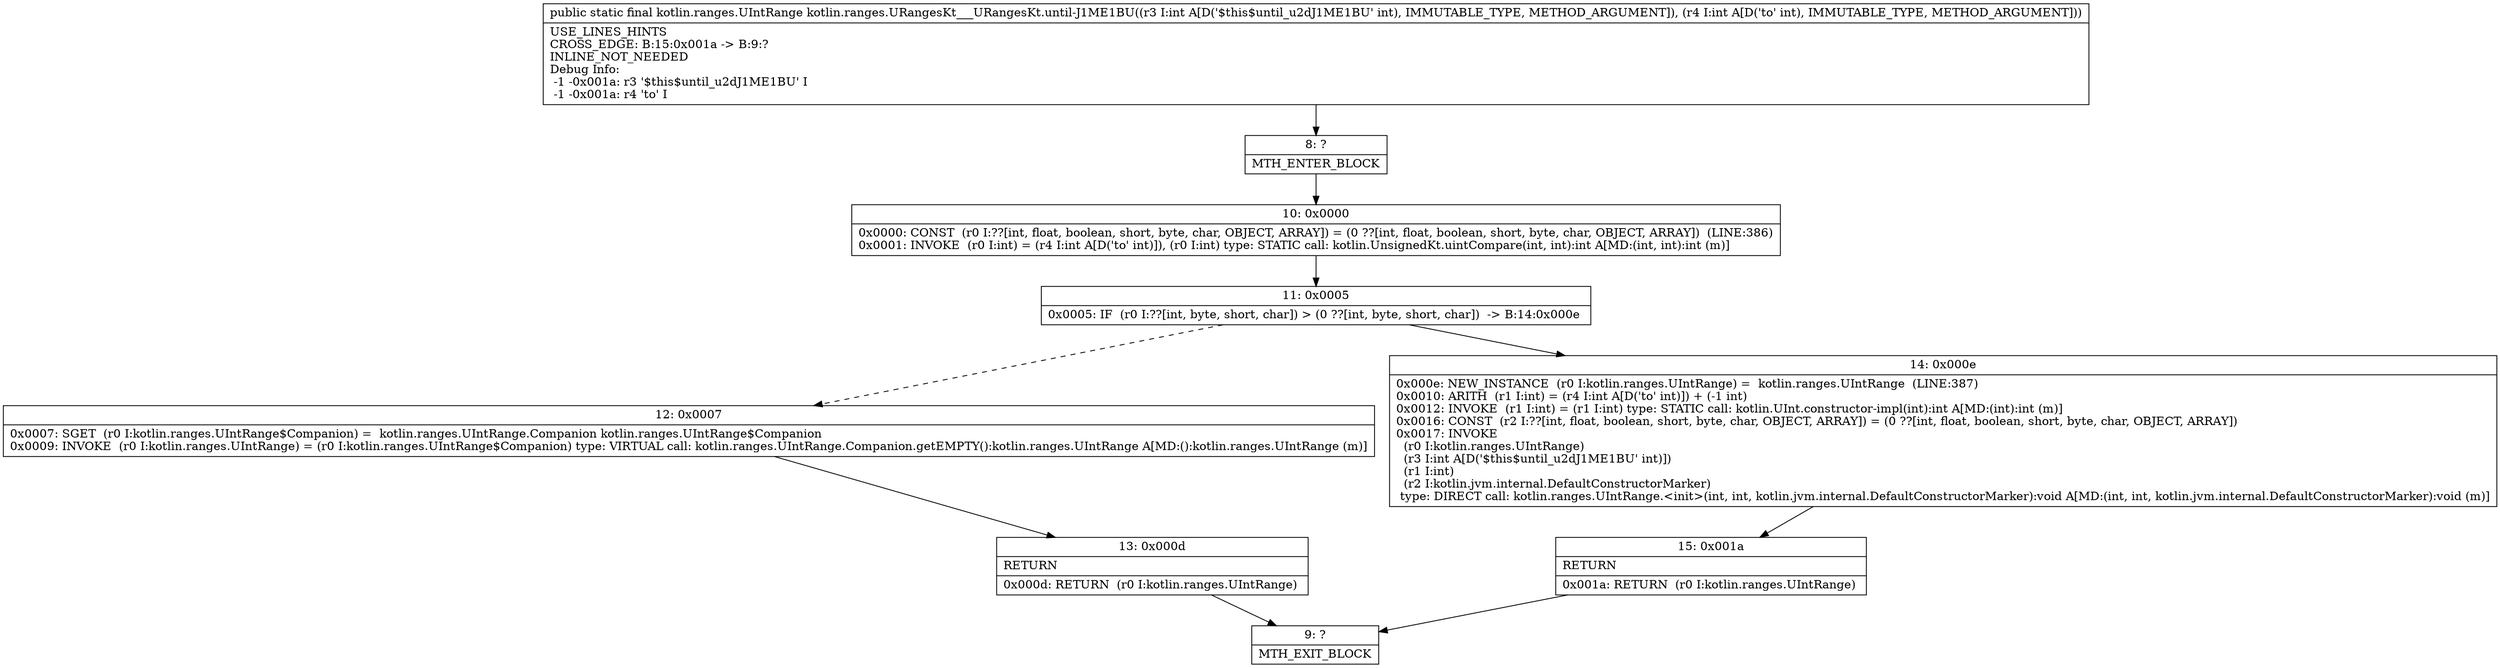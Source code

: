 digraph "CFG forkotlin.ranges.URangesKt___URangesKt.until\-J1ME1BU(II)Lkotlin\/ranges\/UIntRange;" {
Node_8 [shape=record,label="{8\:\ ?|MTH_ENTER_BLOCK\l}"];
Node_10 [shape=record,label="{10\:\ 0x0000|0x0000: CONST  (r0 I:??[int, float, boolean, short, byte, char, OBJECT, ARRAY]) = (0 ??[int, float, boolean, short, byte, char, OBJECT, ARRAY])  (LINE:386)\l0x0001: INVOKE  (r0 I:int) = (r4 I:int A[D('to' int)]), (r0 I:int) type: STATIC call: kotlin.UnsignedKt.uintCompare(int, int):int A[MD:(int, int):int (m)]\l}"];
Node_11 [shape=record,label="{11\:\ 0x0005|0x0005: IF  (r0 I:??[int, byte, short, char]) \> (0 ??[int, byte, short, char])  \-\> B:14:0x000e \l}"];
Node_12 [shape=record,label="{12\:\ 0x0007|0x0007: SGET  (r0 I:kotlin.ranges.UIntRange$Companion) =  kotlin.ranges.UIntRange.Companion kotlin.ranges.UIntRange$Companion \l0x0009: INVOKE  (r0 I:kotlin.ranges.UIntRange) = (r0 I:kotlin.ranges.UIntRange$Companion) type: VIRTUAL call: kotlin.ranges.UIntRange.Companion.getEMPTY():kotlin.ranges.UIntRange A[MD:():kotlin.ranges.UIntRange (m)]\l}"];
Node_13 [shape=record,label="{13\:\ 0x000d|RETURN\l|0x000d: RETURN  (r0 I:kotlin.ranges.UIntRange) \l}"];
Node_9 [shape=record,label="{9\:\ ?|MTH_EXIT_BLOCK\l}"];
Node_14 [shape=record,label="{14\:\ 0x000e|0x000e: NEW_INSTANCE  (r0 I:kotlin.ranges.UIntRange) =  kotlin.ranges.UIntRange  (LINE:387)\l0x0010: ARITH  (r1 I:int) = (r4 I:int A[D('to' int)]) + (\-1 int) \l0x0012: INVOKE  (r1 I:int) = (r1 I:int) type: STATIC call: kotlin.UInt.constructor\-impl(int):int A[MD:(int):int (m)]\l0x0016: CONST  (r2 I:??[int, float, boolean, short, byte, char, OBJECT, ARRAY]) = (0 ??[int, float, boolean, short, byte, char, OBJECT, ARRAY]) \l0x0017: INVOKE  \l  (r0 I:kotlin.ranges.UIntRange)\l  (r3 I:int A[D('$this$until_u2dJ1ME1BU' int)])\l  (r1 I:int)\l  (r2 I:kotlin.jvm.internal.DefaultConstructorMarker)\l type: DIRECT call: kotlin.ranges.UIntRange.\<init\>(int, int, kotlin.jvm.internal.DefaultConstructorMarker):void A[MD:(int, int, kotlin.jvm.internal.DefaultConstructorMarker):void (m)]\l}"];
Node_15 [shape=record,label="{15\:\ 0x001a|RETURN\l|0x001a: RETURN  (r0 I:kotlin.ranges.UIntRange) \l}"];
MethodNode[shape=record,label="{public static final kotlin.ranges.UIntRange kotlin.ranges.URangesKt___URangesKt.until\-J1ME1BU((r3 I:int A[D('$this$until_u2dJ1ME1BU' int), IMMUTABLE_TYPE, METHOD_ARGUMENT]), (r4 I:int A[D('to' int), IMMUTABLE_TYPE, METHOD_ARGUMENT]))  | USE_LINES_HINTS\lCROSS_EDGE: B:15:0x001a \-\> B:9:?\lINLINE_NOT_NEEDED\lDebug Info:\l  \-1 \-0x001a: r3 '$this$until_u2dJ1ME1BU' I\l  \-1 \-0x001a: r4 'to' I\l}"];
MethodNode -> Node_8;Node_8 -> Node_10;
Node_10 -> Node_11;
Node_11 -> Node_12[style=dashed];
Node_11 -> Node_14;
Node_12 -> Node_13;
Node_13 -> Node_9;
Node_14 -> Node_15;
Node_15 -> Node_9;
}

